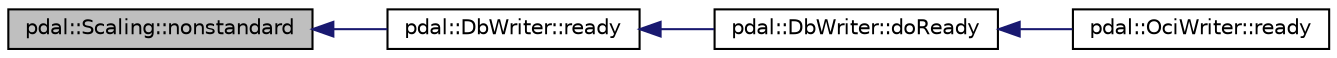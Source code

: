 digraph "pdal::Scaling::nonstandard"
{
  edge [fontname="Helvetica",fontsize="10",labelfontname="Helvetica",labelfontsize="10"];
  node [fontname="Helvetica",fontsize="10",shape=record];
  rankdir="LR";
  Node1 [label="pdal::Scaling::nonstandard",height=0.2,width=0.4,color="black", fillcolor="grey75", style="filled", fontcolor="black"];
  Node1 -> Node2 [dir="back",color="midnightblue",fontsize="10",style="solid",fontname="Helvetica"];
  Node2 [label="pdal::DbWriter::ready",height=0.2,width=0.4,color="black", fillcolor="white", style="filled",URL="$classpdal_1_1DbWriter.html#a39553d80fb4fb40fb9cb9bd7b634df66"];
  Node2 -> Node3 [dir="back",color="midnightblue",fontsize="10",style="solid",fontname="Helvetica"];
  Node3 [label="pdal::DbWriter::doReady",height=0.2,width=0.4,color="black", fillcolor="white", style="filled",URL="$classpdal_1_1DbWriter.html#a0e1666ce3872f2d6c0c1059df0c82340"];
  Node3 -> Node4 [dir="back",color="midnightblue",fontsize="10",style="solid",fontname="Helvetica"];
  Node4 [label="pdal::OciWriter::ready",height=0.2,width=0.4,color="black", fillcolor="white", style="filled",URL="$classpdal_1_1OciWriter.html#aaef01ec1f04e1cd86cd7d465d49e1d81"];
}
